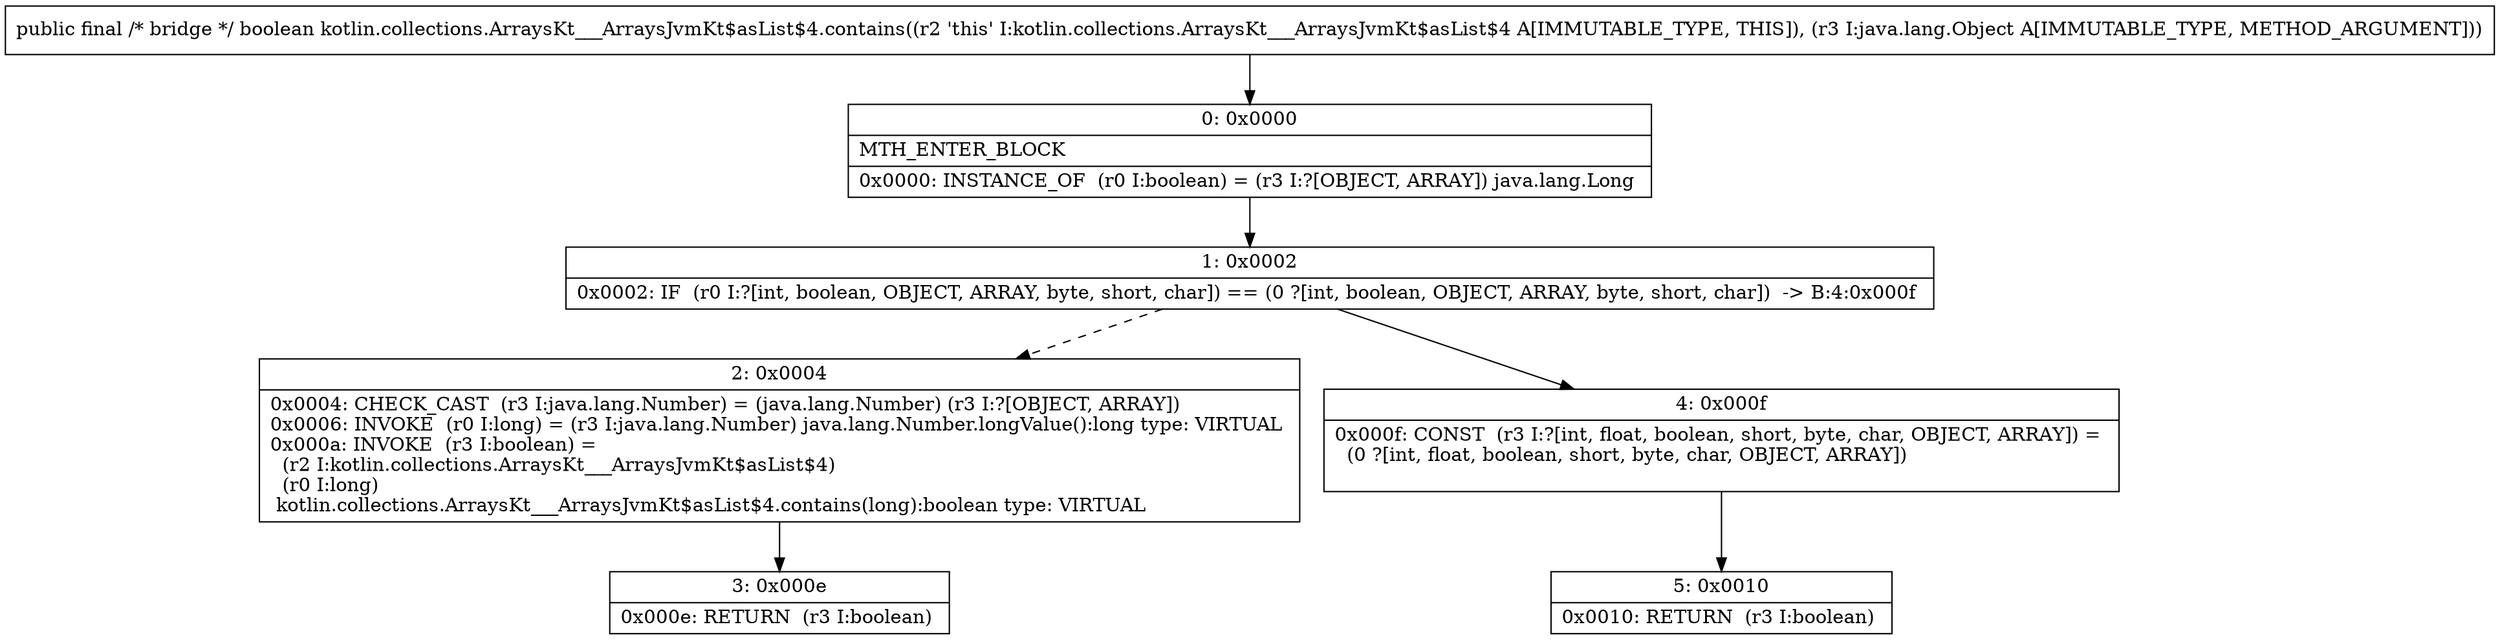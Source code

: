 digraph "CFG forkotlin.collections.ArraysKt___ArraysJvmKt$asList$4.contains(Ljava\/lang\/Object;)Z" {
Node_0 [shape=record,label="{0\:\ 0x0000|MTH_ENTER_BLOCK\l|0x0000: INSTANCE_OF  (r0 I:boolean) = (r3 I:?[OBJECT, ARRAY]) java.lang.Long \l}"];
Node_1 [shape=record,label="{1\:\ 0x0002|0x0002: IF  (r0 I:?[int, boolean, OBJECT, ARRAY, byte, short, char]) == (0 ?[int, boolean, OBJECT, ARRAY, byte, short, char])  \-\> B:4:0x000f \l}"];
Node_2 [shape=record,label="{2\:\ 0x0004|0x0004: CHECK_CAST  (r3 I:java.lang.Number) = (java.lang.Number) (r3 I:?[OBJECT, ARRAY]) \l0x0006: INVOKE  (r0 I:long) = (r3 I:java.lang.Number) java.lang.Number.longValue():long type: VIRTUAL \l0x000a: INVOKE  (r3 I:boolean) = \l  (r2 I:kotlin.collections.ArraysKt___ArraysJvmKt$asList$4)\l  (r0 I:long)\l kotlin.collections.ArraysKt___ArraysJvmKt$asList$4.contains(long):boolean type: VIRTUAL \l}"];
Node_3 [shape=record,label="{3\:\ 0x000e|0x000e: RETURN  (r3 I:boolean) \l}"];
Node_4 [shape=record,label="{4\:\ 0x000f|0x000f: CONST  (r3 I:?[int, float, boolean, short, byte, char, OBJECT, ARRAY]) = \l  (0 ?[int, float, boolean, short, byte, char, OBJECT, ARRAY])\l \l}"];
Node_5 [shape=record,label="{5\:\ 0x0010|0x0010: RETURN  (r3 I:boolean) \l}"];
MethodNode[shape=record,label="{public final \/* bridge *\/ boolean kotlin.collections.ArraysKt___ArraysJvmKt$asList$4.contains((r2 'this' I:kotlin.collections.ArraysKt___ArraysJvmKt$asList$4 A[IMMUTABLE_TYPE, THIS]), (r3 I:java.lang.Object A[IMMUTABLE_TYPE, METHOD_ARGUMENT])) }"];
MethodNode -> Node_0;
Node_0 -> Node_1;
Node_1 -> Node_2[style=dashed];
Node_1 -> Node_4;
Node_2 -> Node_3;
Node_4 -> Node_5;
}


